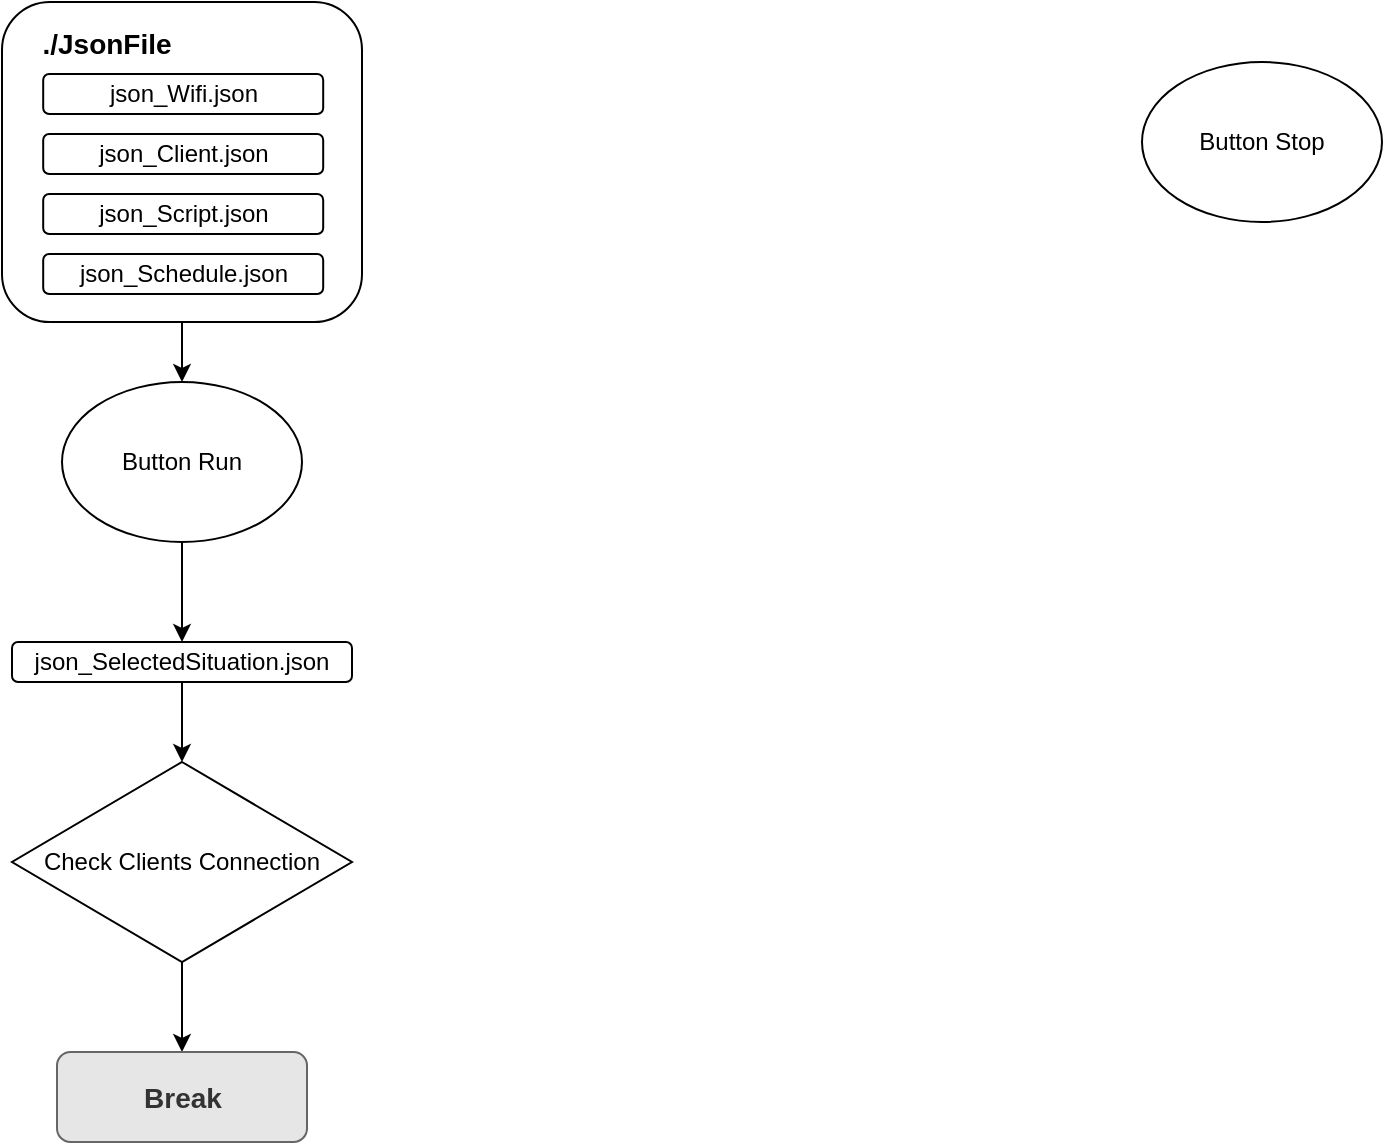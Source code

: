 <mxfile version="28.2.5">
  <diagram name="第 1 页" id="EMJikDxEi6BU1FcVp113">
    <mxGraphModel dx="1226" dy="660" grid="1" gridSize="10" guides="1" tooltips="1" connect="1" arrows="1" fold="1" page="1" pageScale="1" pageWidth="827" pageHeight="1169" math="0" shadow="0">
      <root>
        <mxCell id="0" />
        <mxCell id="1" parent="0" />
        <mxCell id="mHqYLjFiqPOF0pu7nlmP-23" style="edgeStyle=orthogonalEdgeStyle;rounded=0;orthogonalLoop=1;jettySize=auto;html=1;entryX=0.5;entryY=0;entryDx=0;entryDy=0;" edge="1" parent="1" source="mHqYLjFiqPOF0pu7nlmP-1" target="mHqYLjFiqPOF0pu7nlmP-18">
          <mxGeometry relative="1" as="geometry" />
        </mxCell>
        <mxCell id="mHqYLjFiqPOF0pu7nlmP-1" value="Button Run" style="ellipse;whiteSpace=wrap;html=1;" vertex="1" parent="1">
          <mxGeometry x="120" y="220" width="120" height="80" as="geometry" />
        </mxCell>
        <mxCell id="mHqYLjFiqPOF0pu7nlmP-2" value="Button Stop" style="ellipse;whiteSpace=wrap;html=1;" vertex="1" parent="1">
          <mxGeometry x="660" y="60" width="120" height="80" as="geometry" />
        </mxCell>
        <mxCell id="mHqYLjFiqPOF0pu7nlmP-17" value="" style="group" vertex="1" connectable="0" parent="1">
          <mxGeometry x="90" y="30" width="180" height="160" as="geometry" />
        </mxCell>
        <mxCell id="mHqYLjFiqPOF0pu7nlmP-3" value="" style="rounded=1;whiteSpace=wrap;html=1;align=center;" vertex="1" parent="mHqYLjFiqPOF0pu7nlmP-17">
          <mxGeometry width="180" height="160" as="geometry" />
        </mxCell>
        <mxCell id="mHqYLjFiqPOF0pu7nlmP-12" value="&lt;span style=&quot;text-wrap-mode: wrap;&quot;&gt;&lt;b&gt;&lt;font style=&quot;font-size: 14px;&quot;&gt;./JsonFile&lt;/font&gt;&lt;/b&gt;&lt;/span&gt;" style="text;html=1;align=center;verticalAlign=middle;resizable=0;points=[];autosize=1;strokeColor=none;fillColor=none;" vertex="1" parent="mHqYLjFiqPOF0pu7nlmP-17">
          <mxGeometry x="7" y="6" width="90" height="30" as="geometry" />
        </mxCell>
        <mxCell id="mHqYLjFiqPOF0pu7nlmP-13" value="json_Wifi.json" style="rounded=1;whiteSpace=wrap;html=1;" vertex="1" parent="mHqYLjFiqPOF0pu7nlmP-17">
          <mxGeometry x="20.593" y="36" width="140" height="20" as="geometry" />
        </mxCell>
        <mxCell id="mHqYLjFiqPOF0pu7nlmP-14" value="json_Client.json" style="rounded=1;whiteSpace=wrap;html=1;" vertex="1" parent="mHqYLjFiqPOF0pu7nlmP-17">
          <mxGeometry x="20.593" y="66" width="140" height="20" as="geometry" />
        </mxCell>
        <mxCell id="mHqYLjFiqPOF0pu7nlmP-15" value="json_Script.json" style="rounded=1;whiteSpace=wrap;html=1;" vertex="1" parent="mHqYLjFiqPOF0pu7nlmP-17">
          <mxGeometry x="20.593" y="96" width="140" height="20" as="geometry" />
        </mxCell>
        <mxCell id="mHqYLjFiqPOF0pu7nlmP-16" value="json_Schedule.json" style="rounded=1;whiteSpace=wrap;html=1;" vertex="1" parent="mHqYLjFiqPOF0pu7nlmP-17">
          <mxGeometry x="20.593" y="126" width="140" height="20" as="geometry" />
        </mxCell>
        <mxCell id="mHqYLjFiqPOF0pu7nlmP-24" style="edgeStyle=orthogonalEdgeStyle;rounded=0;orthogonalLoop=1;jettySize=auto;html=1;entryX=0.5;entryY=0;entryDx=0;entryDy=0;" edge="1" parent="1" source="mHqYLjFiqPOF0pu7nlmP-18" target="mHqYLjFiqPOF0pu7nlmP-21">
          <mxGeometry relative="1" as="geometry" />
        </mxCell>
        <mxCell id="mHqYLjFiqPOF0pu7nlmP-18" value="json_SelectedSituation.json" style="rounded=1;whiteSpace=wrap;html=1;" vertex="1" parent="1">
          <mxGeometry x="95" y="350" width="170" height="20" as="geometry" />
        </mxCell>
        <mxCell id="mHqYLjFiqPOF0pu7nlmP-25" style="edgeStyle=orthogonalEdgeStyle;rounded=0;orthogonalLoop=1;jettySize=auto;html=1;entryX=0.5;entryY=0;entryDx=0;entryDy=0;" edge="1" parent="1" source="mHqYLjFiqPOF0pu7nlmP-21" target="mHqYLjFiqPOF0pu7nlmP-26">
          <mxGeometry relative="1" as="geometry">
            <mxPoint x="180" y="530" as="targetPoint" />
          </mxGeometry>
        </mxCell>
        <mxCell id="mHqYLjFiqPOF0pu7nlmP-21" value="Check Clients Connection" style="rhombus;whiteSpace=wrap;html=1;" vertex="1" parent="1">
          <mxGeometry x="95" y="410" width="170" height="100" as="geometry" />
        </mxCell>
        <mxCell id="mHqYLjFiqPOF0pu7nlmP-22" style="edgeStyle=orthogonalEdgeStyle;rounded=0;orthogonalLoop=1;jettySize=auto;html=1;entryX=0.5;entryY=0;entryDx=0;entryDy=0;" edge="1" parent="1" source="mHqYLjFiqPOF0pu7nlmP-3" target="mHqYLjFiqPOF0pu7nlmP-1">
          <mxGeometry relative="1" as="geometry" />
        </mxCell>
        <mxCell id="mHqYLjFiqPOF0pu7nlmP-26" value="&lt;font style=&quot;font-size: 14px;&quot;&gt;&lt;b style=&quot;&quot;&gt;Break&lt;/b&gt;&lt;/font&gt;" style="rounded=1;whiteSpace=wrap;html=1;fillColor=#E6E6E6;fontColor=#333333;strokeColor=#666666;" vertex="1" parent="1">
          <mxGeometry x="117.5" y="555" width="125" height="45" as="geometry" />
        </mxCell>
      </root>
    </mxGraphModel>
  </diagram>
</mxfile>
